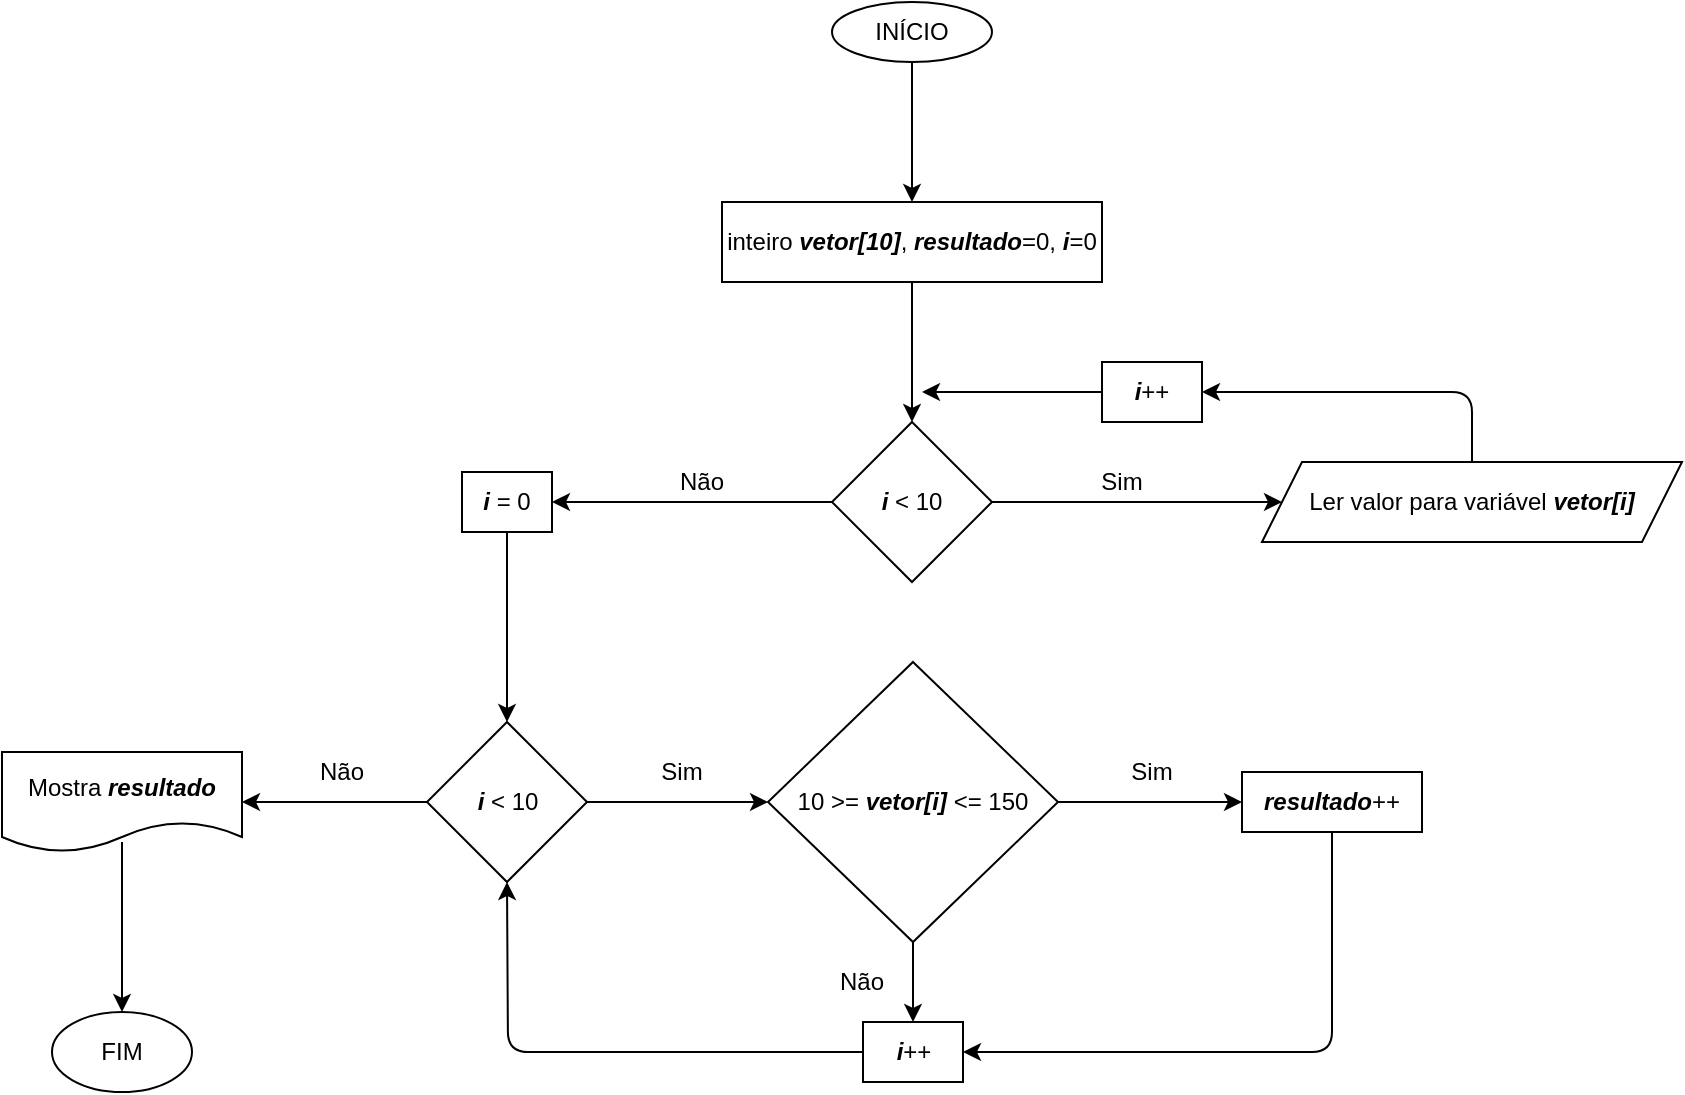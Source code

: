 <mxfile version="13.7.9" type="device"><diagram id="Qckyc8Wlu26na9pLXDpB" name="Page-1"><mxGraphModel dx="1871" dy="565" grid="1" gridSize="10" guides="1" tooltips="1" connect="1" arrows="1" fold="1" page="1" pageScale="1" pageWidth="850" pageHeight="1100" math="0" shadow="0"><root><mxCell id="0"/><mxCell id="1" parent="0"/><mxCell id="_iMyZfSiiIfAIq12RDfD-3" value="" style="edgeStyle=orthogonalEdgeStyle;rounded=0;orthogonalLoop=1;jettySize=auto;html=1;" edge="1" parent="1" source="_iMyZfSiiIfAIq12RDfD-1" target="_iMyZfSiiIfAIq12RDfD-2"><mxGeometry relative="1" as="geometry"/></mxCell><mxCell id="_iMyZfSiiIfAIq12RDfD-1" value="INÍCIO" style="ellipse;whiteSpace=wrap;html=1;" vertex="1" parent="1"><mxGeometry x="385" y="10" width="80" height="30" as="geometry"/></mxCell><mxCell id="_iMyZfSiiIfAIq12RDfD-9" value="" style="edgeStyle=orthogonalEdgeStyle;rounded=0;orthogonalLoop=1;jettySize=auto;html=1;" edge="1" parent="1" source="_iMyZfSiiIfAIq12RDfD-2" target="_iMyZfSiiIfAIq12RDfD-4"><mxGeometry relative="1" as="geometry"/></mxCell><mxCell id="_iMyZfSiiIfAIq12RDfD-2" value="inteiro &lt;i&gt;&lt;b&gt;vetor[10]&lt;/b&gt;&lt;/i&gt;, &lt;b&gt;&lt;i&gt;resultado&lt;/i&gt;&lt;/b&gt;=0, &lt;b&gt;&lt;i&gt;i&lt;/i&gt;&lt;/b&gt;=0" style="rounded=0;whiteSpace=wrap;html=1;" vertex="1" parent="1"><mxGeometry x="330" y="110" width="190" height="40" as="geometry"/></mxCell><mxCell id="_iMyZfSiiIfAIq12RDfD-4" value="&lt;b&gt;&lt;i&gt;i&lt;/i&gt;&lt;/b&gt; &amp;lt; 10" style="rhombus;whiteSpace=wrap;html=1;" vertex="1" parent="1"><mxGeometry x="385" y="220" width="80" height="80" as="geometry"/></mxCell><mxCell id="_iMyZfSiiIfAIq12RDfD-5" value="Ler valor para variável &lt;b&gt;&lt;i&gt;vetor[i]&lt;/i&gt;&lt;/b&gt;" style="shape=parallelogram;perimeter=parallelogramPerimeter;whiteSpace=wrap;html=1;fixedSize=1;" vertex="1" parent="1"><mxGeometry x="600" y="240" width="210" height="40" as="geometry"/></mxCell><mxCell id="_iMyZfSiiIfAIq12RDfD-6" value="&lt;b&gt;&lt;i&gt;i&lt;/i&gt;&lt;/b&gt;++" style="rounded=0;whiteSpace=wrap;html=1;" vertex="1" parent="1"><mxGeometry x="520" y="190" width="50" height="30" as="geometry"/></mxCell><mxCell id="_iMyZfSiiIfAIq12RDfD-7" value="" style="endArrow=classic;html=1;entryX=0;entryY=0.5;entryDx=0;entryDy=0;exitX=1;exitY=0.5;exitDx=0;exitDy=0;" edge="1" parent="1" source="_iMyZfSiiIfAIq12RDfD-4" target="_iMyZfSiiIfAIq12RDfD-5"><mxGeometry width="50" height="50" relative="1" as="geometry"><mxPoint x="400" y="250" as="sourcePoint"/><mxPoint x="560" y="300" as="targetPoint"/></mxGeometry></mxCell><mxCell id="_iMyZfSiiIfAIq12RDfD-8" value="" style="endArrow=classic;html=1;exitX=0.5;exitY=0;exitDx=0;exitDy=0;entryX=1;entryY=0.5;entryDx=0;entryDy=0;" edge="1" parent="1" source="_iMyZfSiiIfAIq12RDfD-5" target="_iMyZfSiiIfAIq12RDfD-6"><mxGeometry width="50" height="50" relative="1" as="geometry"><mxPoint x="400" y="250" as="sourcePoint"/><mxPoint x="450" y="200" as="targetPoint"/><Array as="points"><mxPoint x="705" y="205"/></Array></mxGeometry></mxCell><mxCell id="_iMyZfSiiIfAIq12RDfD-10" value="" style="endArrow=classic;html=1;exitX=0;exitY=0.5;exitDx=0;exitDy=0;" edge="1" parent="1" source="_iMyZfSiiIfAIq12RDfD-6"><mxGeometry width="50" height="50" relative="1" as="geometry"><mxPoint x="400" y="250" as="sourcePoint"/><mxPoint x="430" y="205" as="targetPoint"/></mxGeometry></mxCell><mxCell id="_iMyZfSiiIfAIq12RDfD-16" value="" style="edgeStyle=orthogonalEdgeStyle;rounded=0;orthogonalLoop=1;jettySize=auto;html=1;" edge="1" parent="1" source="_iMyZfSiiIfAIq12RDfD-11" target="_iMyZfSiiIfAIq12RDfD-12"><mxGeometry relative="1" as="geometry"/></mxCell><mxCell id="_iMyZfSiiIfAIq12RDfD-11" value="&lt;b&gt;&lt;i&gt;i&lt;/i&gt;&lt;/b&gt; = 0" style="rounded=0;whiteSpace=wrap;html=1;" vertex="1" parent="1"><mxGeometry x="200" y="245" width="45" height="30" as="geometry"/></mxCell><mxCell id="_iMyZfSiiIfAIq12RDfD-17" value="" style="edgeStyle=orthogonalEdgeStyle;rounded=0;orthogonalLoop=1;jettySize=auto;html=1;" edge="1" parent="1" source="_iMyZfSiiIfAIq12RDfD-12" target="_iMyZfSiiIfAIq12RDfD-13"><mxGeometry relative="1" as="geometry"/></mxCell><mxCell id="_iMyZfSiiIfAIq12RDfD-25" value="" style="edgeStyle=orthogonalEdgeStyle;rounded=0;orthogonalLoop=1;jettySize=auto;html=1;" edge="1" parent="1" source="_iMyZfSiiIfAIq12RDfD-12" target="_iMyZfSiiIfAIq12RDfD-23"><mxGeometry relative="1" as="geometry"/></mxCell><mxCell id="_iMyZfSiiIfAIq12RDfD-12" value="&lt;b&gt;&lt;i&gt;i&lt;/i&gt;&lt;/b&gt; &amp;lt; 10" style="rhombus;whiteSpace=wrap;html=1;" vertex="1" parent="1"><mxGeometry x="182.5" y="370" width="80" height="80" as="geometry"/></mxCell><mxCell id="_iMyZfSiiIfAIq12RDfD-18" value="" style="edgeStyle=orthogonalEdgeStyle;rounded=0;orthogonalLoop=1;jettySize=auto;html=1;" edge="1" parent="1" source="_iMyZfSiiIfAIq12RDfD-13" target="_iMyZfSiiIfAIq12RDfD-14"><mxGeometry relative="1" as="geometry"/></mxCell><mxCell id="_iMyZfSiiIfAIq12RDfD-20" value="" style="edgeStyle=orthogonalEdgeStyle;rounded=0;orthogonalLoop=1;jettySize=auto;html=1;" edge="1" parent="1" source="_iMyZfSiiIfAIq12RDfD-13" target="_iMyZfSiiIfAIq12RDfD-19"><mxGeometry relative="1" as="geometry"/></mxCell><mxCell id="_iMyZfSiiIfAIq12RDfD-13" value="10 &amp;gt;= &lt;b&gt;&lt;i&gt;vetor[i]&lt;/i&gt;&lt;/b&gt; &amp;lt;= 150" style="rhombus;whiteSpace=wrap;html=1;" vertex="1" parent="1"><mxGeometry x="353" y="340" width="145" height="140" as="geometry"/></mxCell><mxCell id="_iMyZfSiiIfAIq12RDfD-14" value="&lt;b&gt;&lt;i&gt;resultado&lt;/i&gt;&lt;/b&gt;++" style="rounded=0;whiteSpace=wrap;html=1;" vertex="1" parent="1"><mxGeometry x="590" y="395" width="90" height="30" as="geometry"/></mxCell><mxCell id="_iMyZfSiiIfAIq12RDfD-15" value="" style="endArrow=classic;html=1;entryX=1;entryY=0.5;entryDx=0;entryDy=0;exitX=0;exitY=0.5;exitDx=0;exitDy=0;" edge="1" parent="1" source="_iMyZfSiiIfAIq12RDfD-4" target="_iMyZfSiiIfAIq12RDfD-11"><mxGeometry width="50" height="50" relative="1" as="geometry"><mxPoint x="400" y="520" as="sourcePoint"/><mxPoint x="450" y="470" as="targetPoint"/></mxGeometry></mxCell><mxCell id="_iMyZfSiiIfAIq12RDfD-19" value="&lt;b&gt;&lt;i&gt;i&lt;/i&gt;&lt;/b&gt;++" style="rounded=0;whiteSpace=wrap;html=1;" vertex="1" parent="1"><mxGeometry x="400.5" y="520" width="50" height="30" as="geometry"/></mxCell><mxCell id="_iMyZfSiiIfAIq12RDfD-21" value="" style="endArrow=classic;html=1;exitX=0.5;exitY=1;exitDx=0;exitDy=0;entryX=1;entryY=0.5;entryDx=0;entryDy=0;" edge="1" parent="1" source="_iMyZfSiiIfAIq12RDfD-14" target="_iMyZfSiiIfAIq12RDfD-19"><mxGeometry width="50" height="50" relative="1" as="geometry"><mxPoint x="400" y="480" as="sourcePoint"/><mxPoint x="450" y="430" as="targetPoint"/><Array as="points"><mxPoint x="635" y="535"/></Array></mxGeometry></mxCell><mxCell id="_iMyZfSiiIfAIq12RDfD-22" value="" style="endArrow=classic;html=1;entryX=0.5;entryY=1;entryDx=0;entryDy=0;exitX=0;exitY=0.5;exitDx=0;exitDy=0;" edge="1" parent="1" source="_iMyZfSiiIfAIq12RDfD-19" target="_iMyZfSiiIfAIq12RDfD-12"><mxGeometry width="50" height="50" relative="1" as="geometry"><mxPoint x="400" y="480" as="sourcePoint"/><mxPoint x="450" y="430" as="targetPoint"/><Array as="points"><mxPoint x="223" y="535"/></Array></mxGeometry></mxCell><mxCell id="_iMyZfSiiIfAIq12RDfD-23" value="Mostra &lt;b&gt;&lt;i&gt;resultado&lt;/i&gt;&lt;/b&gt;" style="shape=document;whiteSpace=wrap;html=1;boundedLbl=1;" vertex="1" parent="1"><mxGeometry x="-30" y="385" width="120" height="50" as="geometry"/></mxCell><mxCell id="_iMyZfSiiIfAIq12RDfD-24" value="FIM" style="ellipse;whiteSpace=wrap;html=1;" vertex="1" parent="1"><mxGeometry x="-5" y="515" width="70" height="40" as="geometry"/></mxCell><mxCell id="_iMyZfSiiIfAIq12RDfD-26" value="" style="endArrow=classic;html=1;entryX=0.5;entryY=0;entryDx=0;entryDy=0;exitX=0.5;exitY=0.9;exitDx=0;exitDy=0;exitPerimeter=0;" edge="1" parent="1" source="_iMyZfSiiIfAIq12RDfD-23" target="_iMyZfSiiIfAIq12RDfD-24"><mxGeometry width="50" height="50" relative="1" as="geometry"><mxPoint x="350" y="480" as="sourcePoint"/><mxPoint x="400" y="430" as="targetPoint"/></mxGeometry></mxCell><mxCell id="_iMyZfSiiIfAIq12RDfD-27" value="Sim" style="text;html=1;strokeColor=none;fillColor=none;align=center;verticalAlign=middle;whiteSpace=wrap;rounded=0;" vertex="1" parent="1"><mxGeometry x="290" y="385" width="40" height="20" as="geometry"/></mxCell><mxCell id="_iMyZfSiiIfAIq12RDfD-28" value="Não" style="text;html=1;strokeColor=none;fillColor=none;align=center;verticalAlign=middle;whiteSpace=wrap;rounded=0;" vertex="1" parent="1"><mxGeometry x="120" y="385" width="40" height="20" as="geometry"/></mxCell><mxCell id="_iMyZfSiiIfAIq12RDfD-29" value="Sim" style="text;html=1;strokeColor=none;fillColor=none;align=center;verticalAlign=middle;whiteSpace=wrap;rounded=0;" vertex="1" parent="1"><mxGeometry x="525" y="385" width="40" height="20" as="geometry"/></mxCell><mxCell id="_iMyZfSiiIfAIq12RDfD-30" value="Não" style="text;html=1;strokeColor=none;fillColor=none;align=center;verticalAlign=middle;whiteSpace=wrap;rounded=0;" vertex="1" parent="1"><mxGeometry x="380" y="490" width="40" height="20" as="geometry"/></mxCell><mxCell id="_iMyZfSiiIfAIq12RDfD-31" value="Não" style="text;html=1;strokeColor=none;fillColor=none;align=center;verticalAlign=middle;whiteSpace=wrap;rounded=0;" vertex="1" parent="1"><mxGeometry x="300" y="240" width="40" height="20" as="geometry"/></mxCell><mxCell id="_iMyZfSiiIfAIq12RDfD-32" value="Sim" style="text;html=1;strokeColor=none;fillColor=none;align=center;verticalAlign=middle;whiteSpace=wrap;rounded=0;" vertex="1" parent="1"><mxGeometry x="510" y="240" width="40" height="20" as="geometry"/></mxCell></root></mxGraphModel></diagram></mxfile>